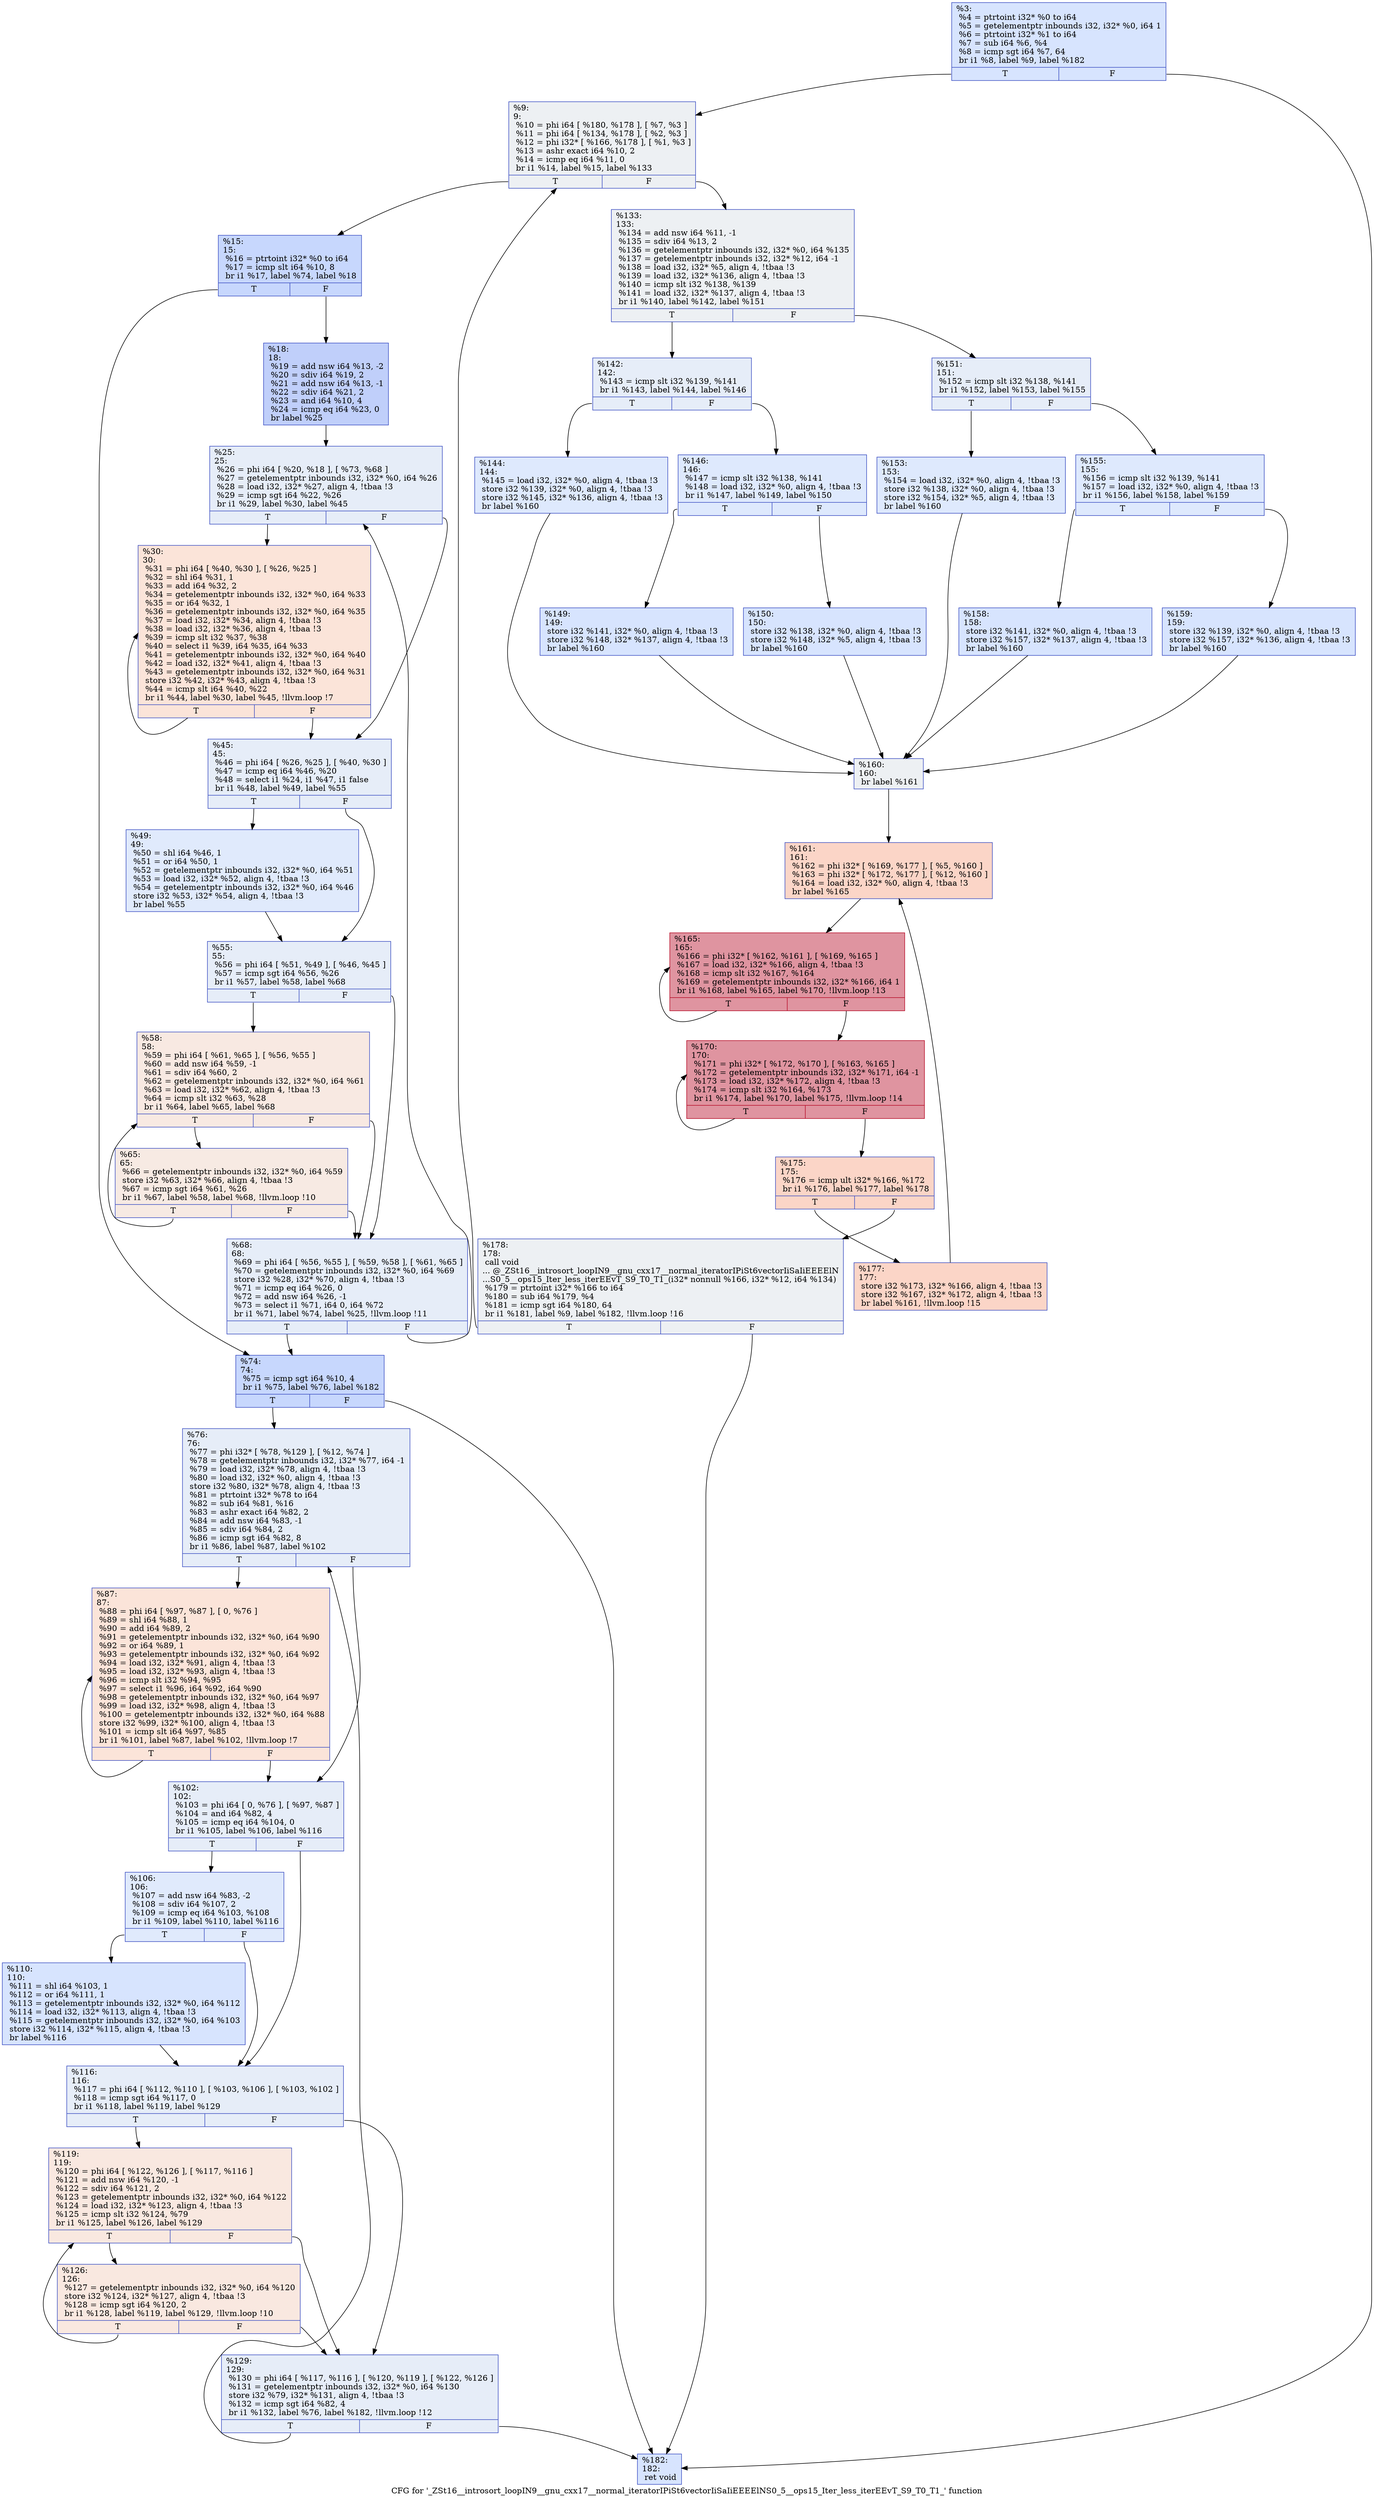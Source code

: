 digraph "CFG for '_ZSt16__introsort_loopIN9__gnu_cxx17__normal_iteratorIPiSt6vectorIiSaIiEEEElNS0_5__ops15_Iter_less_iterEEvT_S9_T0_T1_' function" {
	label="CFG for '_ZSt16__introsort_loopIN9__gnu_cxx17__normal_iteratorIPiSt6vectorIiSaIiEEEElNS0_5__ops15_Iter_less_iterEEvT_S9_T0_T1_' function";

	Node0x56439ef8c620 [shape=record,color="#3d50c3ff", style=filled, fillcolor="#a5c3fe70",label="{%3:\l  %4 = ptrtoint i32* %0 to i64\l  %5 = getelementptr inbounds i32, i32* %0, i64 1\l  %6 = ptrtoint i32* %1 to i64\l  %7 = sub i64 %6, %4\l  %8 = icmp sgt i64 %7, 64\l  br i1 %8, label %9, label %182\l|{<s0>T|<s1>F}}"];
	Node0x56439ef8c620:s0 -> Node0x56439ef8c720;
	Node0x56439ef8c620:s1 -> Node0x56439ef8c9a0;
	Node0x56439ef8c720 [shape=record,color="#3d50c3ff", style=filled, fillcolor="#d6dce470",label="{%9:\l9:                                                \l  %10 = phi i64 [ %180, %178 ], [ %7, %3 ]\l  %11 = phi i64 [ %134, %178 ], [ %2, %3 ]\l  %12 = phi i32* [ %166, %178 ], [ %1, %3 ]\l  %13 = ashr exact i64 %10, 2\l  %14 = icmp eq i64 %11, 0\l  br i1 %14, label %15, label %133\l|{<s0>T|<s1>F}}"];
	Node0x56439ef8c720:s0 -> Node0x56439ef8ce30;
	Node0x56439ef8c720:s1 -> Node0x56439ef8cec0;
	Node0x56439ef8ce30 [shape=record,color="#3d50c3ff", style=filled, fillcolor="#81a4fb70",label="{%15:\l15:                                               \l  %16 = ptrtoint i32* %0 to i64\l  %17 = icmp slt i64 %10, 8\l  br i1 %17, label %74, label %18\l|{<s0>T|<s1>F}}"];
	Node0x56439ef8ce30:s0 -> Node0x56439ef8d0a0;
	Node0x56439ef8ce30:s1 -> Node0x56439ef8d0f0;
	Node0x56439ef8d0f0 [shape=record,color="#3d50c3ff", style=filled, fillcolor="#7093f370",label="{%18:\l18:                                               \l  %19 = add nsw i64 %13, -2\l  %20 = sdiv i64 %19, 2\l  %21 = add nsw i64 %13, -1\l  %22 = sdiv i64 %21, 2\l  %23 = and i64 %10, 4\l  %24 = icmp eq i64 %23, 0\l  br label %25\l}"];
	Node0x56439ef8d0f0 -> Node0x56439ef8d620;
	Node0x56439ef8d620 [shape=record,color="#3d50c3ff", style=filled, fillcolor="#c7d7f070",label="{%25:\l25:                                               \l  %26 = phi i64 [ %20, %18 ], [ %73, %68 ]\l  %27 = getelementptr inbounds i32, i32* %0, i64 %26\l  %28 = load i32, i32* %27, align 4, !tbaa !3\l  %29 = icmp sgt i64 %22, %26\l  br i1 %29, label %30, label %45\l|{<s0>T|<s1>F}}"];
	Node0x56439ef8d620:s0 -> Node0x56439ef8d990;
	Node0x56439ef8d620:s1 -> Node0x56439ef8da20;
	Node0x56439ef8d990 [shape=record,color="#3d50c3ff", style=filled, fillcolor="#f5c1a970",label="{%30:\l30:                                               \l  %31 = phi i64 [ %40, %30 ], [ %26, %25 ]\l  %32 = shl i64 %31, 1\l  %33 = add i64 %32, 2\l  %34 = getelementptr inbounds i32, i32* %0, i64 %33\l  %35 = or i64 %32, 1\l  %36 = getelementptr inbounds i32, i32* %0, i64 %35\l  %37 = load i32, i32* %34, align 4, !tbaa !3\l  %38 = load i32, i32* %36, align 4, !tbaa !3\l  %39 = icmp slt i32 %37, %38\l  %40 = select i1 %39, i64 %35, i64 %33\l  %41 = getelementptr inbounds i32, i32* %0, i64 %40\l  %42 = load i32, i32* %41, align 4, !tbaa !3\l  %43 = getelementptr inbounds i32, i32* %0, i64 %31\l  store i32 %42, i32* %43, align 4, !tbaa !3\l  %44 = icmp slt i64 %40, %22\l  br i1 %44, label %30, label %45, !llvm.loop !7\l|{<s0>T|<s1>F}}"];
	Node0x56439ef8d990:s0 -> Node0x56439ef8d990;
	Node0x56439ef8d990:s1 -> Node0x56439ef8da20;
	Node0x56439ef8da20 [shape=record,color="#3d50c3ff", style=filled, fillcolor="#c7d7f070",label="{%45:\l45:                                               \l  %46 = phi i64 [ %26, %25 ], [ %40, %30 ]\l  %47 = icmp eq i64 %46, %20\l  %48 = select i1 %24, i1 %47, i1 false\l  br i1 %48, label %49, label %55\l|{<s0>T|<s1>F}}"];
	Node0x56439ef8da20:s0 -> Node0x56439ef8e700;
	Node0x56439ef8da20:s1 -> Node0x56439ef8e750;
	Node0x56439ef8e700 [shape=record,color="#3d50c3ff", style=filled, fillcolor="#b9d0f970",label="{%49:\l49:                                               \l  %50 = shl i64 %46, 1\l  %51 = or i64 %50, 1\l  %52 = getelementptr inbounds i32, i32* %0, i64 %51\l  %53 = load i32, i32* %52, align 4, !tbaa !3\l  %54 = getelementptr inbounds i32, i32* %0, i64 %46\l  store i32 %53, i32* %54, align 4, !tbaa !3\l  br label %55\l}"];
	Node0x56439ef8e700 -> Node0x56439ef8e750;
	Node0x56439ef8e750 [shape=record,color="#3d50c3ff", style=filled, fillcolor="#c7d7f070",label="{%55:\l55:                                               \l  %56 = phi i64 [ %51, %49 ], [ %46, %45 ]\l  %57 = icmp sgt i64 %56, %26\l  br i1 %57, label %58, label %68\l|{<s0>T|<s1>F}}"];
	Node0x56439ef8e750:s0 -> Node0x56439ef8eda0;
	Node0x56439ef8e750:s1 -> Node0x56439ef8d710;
	Node0x56439ef8eda0 [shape=record,color="#3d50c3ff", style=filled, fillcolor="#efcebd70",label="{%58:\l58:                                               \l  %59 = phi i64 [ %61, %65 ], [ %56, %55 ]\l  %60 = add nsw i64 %59, -1\l  %61 = sdiv i64 %60, 2\l  %62 = getelementptr inbounds i32, i32* %0, i64 %61\l  %63 = load i32, i32* %62, align 4, !tbaa !3\l  %64 = icmp slt i32 %63, %28\l  br i1 %64, label %65, label %68\l|{<s0>T|<s1>F}}"];
	Node0x56439ef8eda0:s0 -> Node0x56439ef8eea0;
	Node0x56439ef8eda0:s1 -> Node0x56439ef8d710;
	Node0x56439ef8eea0 [shape=record,color="#3d50c3ff", style=filled, fillcolor="#eed0c070",label="{%65:\l65:                                               \l  %66 = getelementptr inbounds i32, i32* %0, i64 %59\l  store i32 %63, i32* %66, align 4, !tbaa !3\l  %67 = icmp sgt i64 %61, %26\l  br i1 %67, label %58, label %68, !llvm.loop !10\l|{<s0>T|<s1>F}}"];
	Node0x56439ef8eea0:s0 -> Node0x56439ef8eda0;
	Node0x56439ef8eea0:s1 -> Node0x56439ef8d710;
	Node0x56439ef8d710 [shape=record,color="#3d50c3ff", style=filled, fillcolor="#c7d7f070",label="{%68:\l68:                                               \l  %69 = phi i64 [ %56, %55 ], [ %59, %58 ], [ %61, %65 ]\l  %70 = getelementptr inbounds i32, i32* %0, i64 %69\l  store i32 %28, i32* %70, align 4, !tbaa !3\l  %71 = icmp eq i64 %26, 0\l  %72 = add nsw i64 %26, -1\l  %73 = select i1 %71, i64 0, i64 %72\l  br i1 %71, label %74, label %25, !llvm.loop !11\l|{<s0>T|<s1>F}}"];
	Node0x56439ef8d710:s0 -> Node0x56439ef8d0a0;
	Node0x56439ef8d710:s1 -> Node0x56439ef8d620;
	Node0x56439ef8d0a0 [shape=record,color="#3d50c3ff", style=filled, fillcolor="#81a4fb70",label="{%74:\l74:                                               \l  %75 = icmp sgt i64 %10, 4\l  br i1 %75, label %76, label %182\l|{<s0>T|<s1>F}}"];
	Node0x56439ef8d0a0:s0 -> Node0x56439ef8fb30;
	Node0x56439ef8d0a0:s1 -> Node0x56439ef8c9a0;
	Node0x56439ef8fb30 [shape=record,color="#3d50c3ff", style=filled, fillcolor="#c7d7f070",label="{%76:\l76:                                               \l  %77 = phi i32* [ %78, %129 ], [ %12, %74 ]\l  %78 = getelementptr inbounds i32, i32* %77, i64 -1\l  %79 = load i32, i32* %78, align 4, !tbaa !3\l  %80 = load i32, i32* %0, align 4, !tbaa !3\l  store i32 %80, i32* %78, align 4, !tbaa !3\l  %81 = ptrtoint i32* %78 to i64\l  %82 = sub i64 %81, %16\l  %83 = ashr exact i64 %82, 2\l  %84 = add nsw i64 %83, -1\l  %85 = sdiv i64 %84, 2\l  %86 = icmp sgt i64 %82, 8\l  br i1 %86, label %87, label %102\l|{<s0>T|<s1>F}}"];
	Node0x56439ef8fb30:s0 -> Node0x56439ef902c0;
	Node0x56439ef8fb30:s1 -> Node0x56439ef90310;
	Node0x56439ef902c0 [shape=record,color="#3d50c3ff", style=filled, fillcolor="#f5c1a970",label="{%87:\l87:                                               \l  %88 = phi i64 [ %97, %87 ], [ 0, %76 ]\l  %89 = shl i64 %88, 1\l  %90 = add i64 %89, 2\l  %91 = getelementptr inbounds i32, i32* %0, i64 %90\l  %92 = or i64 %89, 1\l  %93 = getelementptr inbounds i32, i32* %0, i64 %92\l  %94 = load i32, i32* %91, align 4, !tbaa !3\l  %95 = load i32, i32* %93, align 4, !tbaa !3\l  %96 = icmp slt i32 %94, %95\l  %97 = select i1 %96, i64 %92, i64 %90\l  %98 = getelementptr inbounds i32, i32* %0, i64 %97\l  %99 = load i32, i32* %98, align 4, !tbaa !3\l  %100 = getelementptr inbounds i32, i32* %0, i64 %88\l  store i32 %99, i32* %100, align 4, !tbaa !3\l  %101 = icmp slt i64 %97, %85\l  br i1 %101, label %87, label %102, !llvm.loop !7\l|{<s0>T|<s1>F}}"];
	Node0x56439ef902c0:s0 -> Node0x56439ef902c0;
	Node0x56439ef902c0:s1 -> Node0x56439ef90310;
	Node0x56439ef90310 [shape=record,color="#3d50c3ff", style=filled, fillcolor="#c7d7f070",label="{%102:\l102:                                              \l  %103 = phi i64 [ 0, %76 ], [ %97, %87 ]\l  %104 = and i64 %82, 4\l  %105 = icmp eq i64 %104, 0\l  br i1 %105, label %106, label %116\l|{<s0>T|<s1>F}}"];
	Node0x56439ef90310:s0 -> Node0x56439ef91570;
	Node0x56439ef90310:s1 -> Node0x56439ef915c0;
	Node0x56439ef91570 [shape=record,color="#3d50c3ff", style=filled, fillcolor="#b9d0f970",label="{%106:\l106:                                              \l  %107 = add nsw i64 %83, -2\l  %108 = sdiv i64 %107, 2\l  %109 = icmp eq i64 %103, %108\l  br i1 %109, label %110, label %116\l|{<s0>T|<s1>F}}"];
	Node0x56439ef91570:s0 -> Node0x56439ef91870;
	Node0x56439ef91570:s1 -> Node0x56439ef915c0;
	Node0x56439ef91870 [shape=record,color="#3d50c3ff", style=filled, fillcolor="#a5c3fe70",label="{%110:\l110:                                              \l  %111 = shl i64 %103, 1\l  %112 = or i64 %111, 1\l  %113 = getelementptr inbounds i32, i32* %0, i64 %112\l  %114 = load i32, i32* %113, align 4, !tbaa !3\l  %115 = getelementptr inbounds i32, i32* %0, i64 %103\l  store i32 %114, i32* %115, align 4, !tbaa !3\l  br label %116\l}"];
	Node0x56439ef91870 -> Node0x56439ef915c0;
	Node0x56439ef915c0 [shape=record,color="#3d50c3ff", style=filled, fillcolor="#c7d7f070",label="{%116:\l116:                                              \l  %117 = phi i64 [ %112, %110 ], [ %103, %106 ], [ %103, %102 ]\l  %118 = icmp sgt i64 %117, 0\l  br i1 %118, label %119, label %129\l|{<s0>T|<s1>F}}"];
	Node0x56439ef915c0:s0 -> Node0x56439ef91ea0;
	Node0x56439ef915c0:s1 -> Node0x56439ef8fc30;
	Node0x56439ef91ea0 [shape=record,color="#3d50c3ff", style=filled, fillcolor="#f1ccb870",label="{%119:\l119:                                              \l  %120 = phi i64 [ %122, %126 ], [ %117, %116 ]\l  %121 = add nsw i64 %120, -1\l  %122 = sdiv i64 %121, 2\l  %123 = getelementptr inbounds i32, i32* %0, i64 %122\l  %124 = load i32, i32* %123, align 4, !tbaa !3\l  %125 = icmp slt i32 %124, %79\l  br i1 %125, label %126, label %129\l|{<s0>T|<s1>F}}"];
	Node0x56439ef91ea0:s0 -> Node0x56439ef91fa0;
	Node0x56439ef91ea0:s1 -> Node0x56439ef8fc30;
	Node0x56439ef91fa0 [shape=record,color="#3d50c3ff", style=filled, fillcolor="#f1ccb870",label="{%126:\l126:                                              \l  %127 = getelementptr inbounds i32, i32* %0, i64 %120\l  store i32 %124, i32* %127, align 4, !tbaa !3\l  %128 = icmp sgt i64 %120, 2\l  br i1 %128, label %119, label %129, !llvm.loop !10\l|{<s0>T|<s1>F}}"];
	Node0x56439ef91fa0:s0 -> Node0x56439ef91ea0;
	Node0x56439ef91fa0:s1 -> Node0x56439ef8fc30;
	Node0x56439ef8fc30 [shape=record,color="#3d50c3ff", style=filled, fillcolor="#c7d7f070",label="{%129:\l129:                                              \l  %130 = phi i64 [ %117, %116 ], [ %120, %119 ], [ %122, %126 ]\l  %131 = getelementptr inbounds i32, i32* %0, i64 %130\l  store i32 %79, i32* %131, align 4, !tbaa !3\l  %132 = icmp sgt i64 %82, 4\l  br i1 %132, label %76, label %182, !llvm.loop !12\l|{<s0>T|<s1>F}}"];
	Node0x56439ef8fc30:s0 -> Node0x56439ef8fb30;
	Node0x56439ef8fc30:s1 -> Node0x56439ef8c9a0;
	Node0x56439ef8cec0 [shape=record,color="#3d50c3ff", style=filled, fillcolor="#d6dce470",label="{%133:\l133:                                              \l  %134 = add nsw i64 %11, -1\l  %135 = sdiv i64 %13, 2\l  %136 = getelementptr inbounds i32, i32* %0, i64 %135\l  %137 = getelementptr inbounds i32, i32* %12, i64 -1\l  %138 = load i32, i32* %5, align 4, !tbaa !3\l  %139 = load i32, i32* %136, align 4, !tbaa !3\l  %140 = icmp slt i32 %138, %139\l  %141 = load i32, i32* %137, align 4, !tbaa !3\l  br i1 %140, label %142, label %151\l|{<s0>T|<s1>F}}"];
	Node0x56439ef8cec0:s0 -> Node0x56439ef946e0;
	Node0x56439ef8cec0:s1 -> Node0x56439ef94730;
	Node0x56439ef946e0 [shape=record,color="#3d50c3ff", style=filled, fillcolor="#c7d7f070",label="{%142:\l142:                                              \l  %143 = icmp slt i32 %139, %141\l  br i1 %143, label %144, label %146\l|{<s0>T|<s1>F}}"];
	Node0x56439ef946e0:s0 -> Node0x56439ef948c0;
	Node0x56439ef946e0:s1 -> Node0x56439ef94910;
	Node0x56439ef948c0 [shape=record,color="#3d50c3ff", style=filled, fillcolor="#b5cdfa70",label="{%144:\l144:                                              \l  %145 = load i32, i32* %0, align 4, !tbaa !3\l  store i32 %139, i32* %0, align 4, !tbaa !3\l  store i32 %145, i32* %136, align 4, !tbaa !3\l  br label %160\l}"];
	Node0x56439ef948c0 -> Node0x56439ef94ba0;
	Node0x56439ef94910 [shape=record,color="#3d50c3ff", style=filled, fillcolor="#b5cdfa70",label="{%146:\l146:                                              \l  %147 = icmp slt i32 %138, %141\l  %148 = load i32, i32* %0, align 4, !tbaa !3\l  br i1 %147, label %149, label %150\l|{<s0>T|<s1>F}}"];
	Node0x56439ef94910:s0 -> Node0x56439ef94d60;
	Node0x56439ef94910:s1 -> Node0x56439ef94db0;
	Node0x56439ef94d60 [shape=record,color="#3d50c3ff", style=filled, fillcolor="#a5c3fe70",label="{%149:\l149:                                              \l  store i32 %141, i32* %0, align 4, !tbaa !3\l  store i32 %148, i32* %137, align 4, !tbaa !3\l  br label %160\l}"];
	Node0x56439ef94d60 -> Node0x56439ef94ba0;
	Node0x56439ef94db0 [shape=record,color="#3d50c3ff", style=filled, fillcolor="#a5c3fe70",label="{%150:\l150:                                              \l  store i32 %138, i32* %0, align 4, !tbaa !3\l  store i32 %148, i32* %5, align 4, !tbaa !3\l  br label %160\l}"];
	Node0x56439ef94db0 -> Node0x56439ef94ba0;
	Node0x56439ef94730 [shape=record,color="#3d50c3ff", style=filled, fillcolor="#c7d7f070",label="{%151:\l151:                                              \l  %152 = icmp slt i32 %138, %141\l  br i1 %152, label %153, label %155\l|{<s0>T|<s1>F}}"];
	Node0x56439ef94730:s0 -> Node0x56439ef952a0;
	Node0x56439ef94730:s1 -> Node0x56439ef952f0;
	Node0x56439ef952a0 [shape=record,color="#3d50c3ff", style=filled, fillcolor="#b5cdfa70",label="{%153:\l153:                                              \l  %154 = load i32, i32* %0, align 4, !tbaa !3\l  store i32 %138, i32* %0, align 4, !tbaa !3\l  store i32 %154, i32* %5, align 4, !tbaa !3\l  br label %160\l}"];
	Node0x56439ef952a0 -> Node0x56439ef94ba0;
	Node0x56439ef952f0 [shape=record,color="#3d50c3ff", style=filled, fillcolor="#b5cdfa70",label="{%155:\l155:                                              \l  %156 = icmp slt i32 %139, %141\l  %157 = load i32, i32* %0, align 4, !tbaa !3\l  br i1 %156, label %158, label %159\l|{<s0>T|<s1>F}}"];
	Node0x56439ef952f0:s0 -> Node0x56439ef956f0;
	Node0x56439ef952f0:s1 -> Node0x56439ef95740;
	Node0x56439ef956f0 [shape=record,color="#3d50c3ff", style=filled, fillcolor="#a5c3fe70",label="{%158:\l158:                                              \l  store i32 %141, i32* %0, align 4, !tbaa !3\l  store i32 %157, i32* %137, align 4, !tbaa !3\l  br label %160\l}"];
	Node0x56439ef956f0 -> Node0x56439ef94ba0;
	Node0x56439ef95740 [shape=record,color="#3d50c3ff", style=filled, fillcolor="#a5c3fe70",label="{%159:\l159:                                              \l  store i32 %139, i32* %0, align 4, !tbaa !3\l  store i32 %157, i32* %136, align 4, !tbaa !3\l  br label %160\l}"];
	Node0x56439ef95740 -> Node0x56439ef94ba0;
	Node0x56439ef94ba0 [shape=record,color="#3d50c3ff", style=filled, fillcolor="#d6dce470",label="{%160:\l160:                                              \l  br label %161\l}"];
	Node0x56439ef94ba0 -> Node0x56439ef860c0;
	Node0x56439ef860c0 [shape=record,color="#3d50c3ff", style=filled, fillcolor="#f5a08170",label="{%161:\l161:                                              \l  %162 = phi i32* [ %169, %177 ], [ %5, %160 ]\l  %163 = phi i32* [ %172, %177 ], [ %12, %160 ]\l  %164 = load i32, i32* %0, align 4, !tbaa !3\l  br label %165\l}"];
	Node0x56439ef860c0 -> Node0x56439ef863a0;
	Node0x56439ef863a0 [shape=record,color="#b70d28ff", style=filled, fillcolor="#b70d2870",label="{%165:\l165:                                              \l  %166 = phi i32* [ %162, %161 ], [ %169, %165 ]\l  %167 = load i32, i32* %166, align 4, !tbaa !3\l  %168 = icmp slt i32 %167, %164\l  %169 = getelementptr inbounds i32, i32* %166, i64 1\l  br i1 %168, label %165, label %170, !llvm.loop !13\l|{<s0>T|<s1>F}}"];
	Node0x56439ef863a0:s0 -> Node0x56439ef863a0;
	Node0x56439ef863a0:s1 -> Node0x56439ef95a00;
	Node0x56439ef95a00 [shape=record,color="#b70d28ff", style=filled, fillcolor="#b70d2870",label="{%170:\l170:                                              \l  %171 = phi i32* [ %172, %170 ], [ %163, %165 ]\l  %172 = getelementptr inbounds i32, i32* %171, i64 -1\l  %173 = load i32, i32* %172, align 4, !tbaa !3\l  %174 = icmp slt i32 %164, %173\l  br i1 %174, label %170, label %175, !llvm.loop !14\l|{<s0>T|<s1>F}}"];
	Node0x56439ef95a00:s0 -> Node0x56439ef95a00;
	Node0x56439ef95a00:s1 -> Node0x56439ef95dd0;
	Node0x56439ef95dd0 [shape=record,color="#3d50c3ff", style=filled, fillcolor="#f5a08170",label="{%175:\l175:                                              \l  %176 = icmp ult i32* %166, %172\l  br i1 %176, label %177, label %178\l|{<s0>T|<s1>F}}"];
	Node0x56439ef95dd0:s0 -> Node0x56439ef86180;
	Node0x56439ef95dd0:s1 -> Node0x56439ef8cae0;
	Node0x56439ef86180 [shape=record,color="#3d50c3ff", style=filled, fillcolor="#f5a08170",label="{%177:\l177:                                              \l  store i32 %173, i32* %166, align 4, !tbaa !3\l  store i32 %167, i32* %172, align 4, !tbaa !3\l  br label %161, !llvm.loop !15\l}"];
	Node0x56439ef86180 -> Node0x56439ef860c0;
	Node0x56439ef8cae0 [shape=record,color="#3d50c3ff", style=filled, fillcolor="#d6dce470",label="{%178:\l178:                                              \l  call void\l... @_ZSt16__introsort_loopIN9__gnu_cxx17__normal_iteratorIPiSt6vectorIiSaIiEEEElN\l...S0_5__ops15_Iter_less_iterEEvT_S9_T0_T1_(i32* nonnull %166, i32* %12, i64 %134)\l  %179 = ptrtoint i32* %166 to i64\l  %180 = sub i64 %179, %4\l  %181 = icmp sgt i64 %180, 64\l  br i1 %181, label %9, label %182, !llvm.loop !16\l|{<s0>T|<s1>F}}"];
	Node0x56439ef8cae0:s0 -> Node0x56439ef8c720;
	Node0x56439ef8cae0:s1 -> Node0x56439ef8c9a0;
	Node0x56439ef8c9a0 [shape=record,color="#3d50c3ff", style=filled, fillcolor="#a5c3fe70",label="{%182:\l182:                                              \l  ret void\l}"];
}
